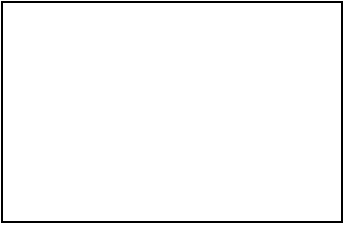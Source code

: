 <mxfile version="13.2.4" type="github"><diagram id="tdsAdzoBfJCiSaoGKpUC" name="Page-1"><mxGraphModel dx="1259" dy="568" grid="1" gridSize="10" guides="1" tooltips="1" connect="1" arrows="1" fold="1" page="1" pageScale="1" pageWidth="827" pageHeight="1169" math="0" shadow="0"><root><mxCell id="0"/><mxCell id="1" parent="0"/><mxCell id="46iYQM9t5b0aaBr06rZS-1" value="" style="whiteSpace=wrap;html=1;" parent="1" vertex="1"><mxGeometry x="200" y="450" width="170" height="110" as="geometry"/></mxCell></root></mxGraphModel></diagram></mxfile>